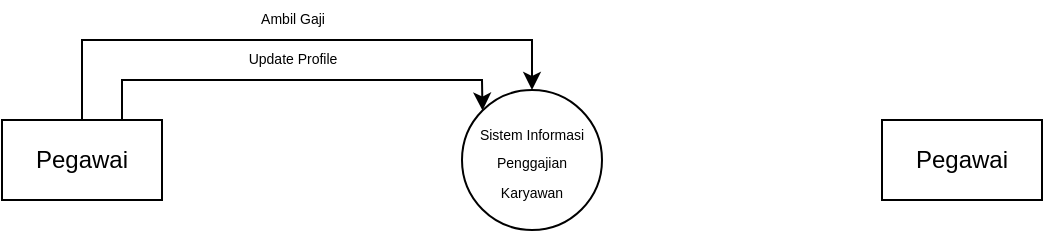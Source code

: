 <mxfile version="20.0.4" type="github"><diagram id="kxK_C3C2tMsKfBX2lbiR" name="Page-1"><mxGraphModel dx="413" dy="248" grid="1" gridSize="10" guides="1" tooltips="1" connect="1" arrows="1" fold="1" page="1" pageScale="1" pageWidth="827" pageHeight="1169" math="0" shadow="0"><root><mxCell id="0"/><mxCell id="1" parent="0"/><mxCell id="XORYU4TF_m6CobQ9tlCl-7" style="edgeStyle=orthogonalEdgeStyle;rounded=0;orthogonalLoop=1;jettySize=auto;html=1;fontSize=7;entryX=0.5;entryY=0;entryDx=0;entryDy=0;" edge="1" parent="1" source="XORYU4TF_m6CobQ9tlCl-2" target="XORYU4TF_m6CobQ9tlCl-3"><mxGeometry relative="1" as="geometry"><mxPoint x="110" y="50" as="targetPoint"/><Array as="points"><mxPoint x="80" y="80"/><mxPoint x="305" y="80"/></Array></mxGeometry></mxCell><mxCell id="XORYU4TF_m6CobQ9tlCl-2" value="Pegawai" style="rounded=0;whiteSpace=wrap;html=1;" vertex="1" parent="1"><mxGeometry x="40" y="120" width="80" height="40" as="geometry"/></mxCell><mxCell id="XORYU4TF_m6CobQ9tlCl-3" value="&lt;font style=&quot;font-size: 7px;&quot;&gt;Sistem Informasi Penggajian Karyawan&lt;/font&gt;" style="ellipse;whiteSpace=wrap;html=1;aspect=fixed;" vertex="1" parent="1"><mxGeometry x="270" y="105" width="70" height="70" as="geometry"/></mxCell><mxCell id="XORYU4TF_m6CobQ9tlCl-4" value="" style="endArrow=classic;html=1;rounded=0;entryX=0;entryY=0;entryDx=0;entryDy=0;" edge="1" parent="1" target="XORYU4TF_m6CobQ9tlCl-3"><mxGeometry width="50" height="50" relative="1" as="geometry"><mxPoint x="100" y="120" as="sourcePoint"/><mxPoint x="150" y="70" as="targetPoint"/><Array as="points"><mxPoint x="100" y="100"/><mxPoint x="200" y="100"/><mxPoint x="280" y="100"/></Array></mxGeometry></mxCell><mxCell id="XORYU4TF_m6CobQ9tlCl-5" value="Pegawai" style="rounded=0;whiteSpace=wrap;html=1;" vertex="1" parent="1"><mxGeometry x="480" y="120" width="80" height="40" as="geometry"/></mxCell><mxCell id="XORYU4TF_m6CobQ9tlCl-6" value="Update Profile" style="text;html=1;align=center;verticalAlign=middle;resizable=0;points=[];autosize=1;strokeColor=none;fillColor=none;fontSize=7;" vertex="1" parent="1"><mxGeometry x="150" y="80" width="70" height="20" as="geometry"/></mxCell><mxCell id="XORYU4TF_m6CobQ9tlCl-8" value="Ambil Gaji" style="text;html=1;align=center;verticalAlign=middle;resizable=0;points=[];autosize=1;strokeColor=none;fillColor=none;fontSize=7;" vertex="1" parent="1"><mxGeometry x="155" y="60" width="60" height="20" as="geometry"/></mxCell></root></mxGraphModel></diagram></mxfile>